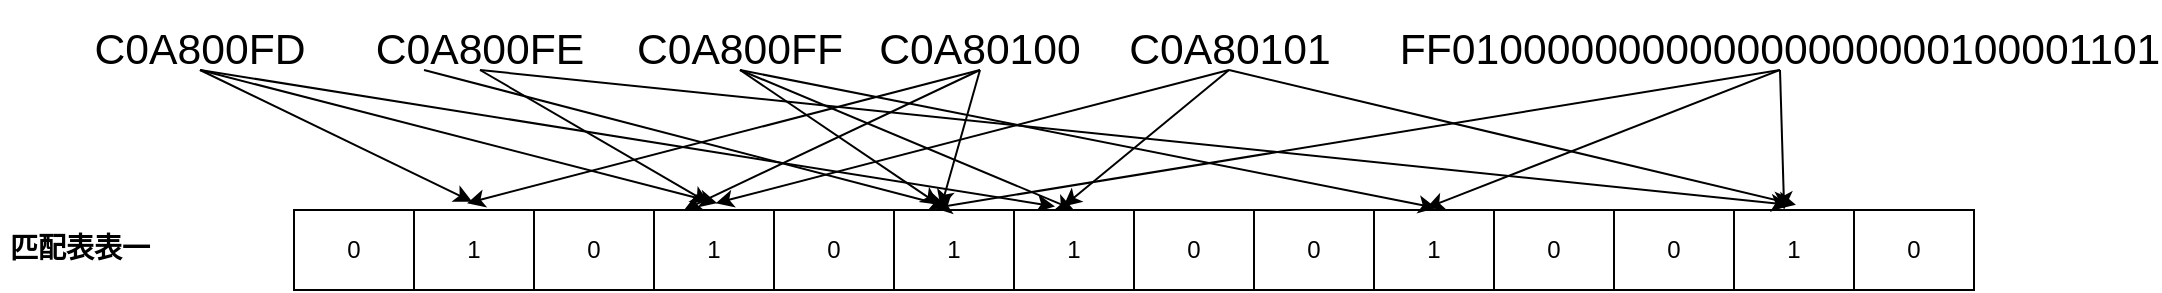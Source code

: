<mxfile version="15.3.8" type="github">
  <diagram id="q07BcQKShPwovpom667b" name="Page-1">
    <mxGraphModel dx="1550" dy="779" grid="1" gridSize="10" guides="1" tooltips="1" connect="1" arrows="1" fold="1" page="1" pageScale="1" pageWidth="1169" pageHeight="827" math="0" shadow="0">
      <root>
        <mxCell id="0" />
        <mxCell id="1" parent="0" />
        <mxCell id="WCq5Uz3L3FH48jPyyVg6-20" value="&lt;p class=&quot;MsoNormal&quot;&gt;&lt;span style=&quot;font-size: 16.0pt&quot;&gt;C0A800FD&lt;/span&gt;&lt;/p&gt;" style="text;html=1;strokeColor=none;fillColor=none;align=center;verticalAlign=middle;whiteSpace=wrap;rounded=0;" vertex="1" parent="1">
          <mxGeometry x="98" y="190" width="40" height="20" as="geometry" />
        </mxCell>
        <mxCell id="WCq5Uz3L3FH48jPyyVg6-24" value="" style="endArrow=classic;html=1;exitX=0.5;exitY=1;exitDx=0;exitDy=0;entryX=0.825;entryY=-0.045;entryDx=0;entryDy=0;entryPerimeter=0;" edge="1" parent="1" source="WCq5Uz3L3FH48jPyyVg6-20">
          <mxGeometry width="50" height="50" relative="1" as="geometry">
            <mxPoint x="470" y="330" as="sourcePoint" />
            <mxPoint x="545.5" y="278.2" as="targetPoint" />
          </mxGeometry>
        </mxCell>
        <mxCell id="WCq5Uz3L3FH48jPyyVg6-25" value="" style="endArrow=classic;html=1;exitX=0.5;exitY=1;exitDx=0;exitDy=0;entryX=0.252;entryY=-0.085;entryDx=0;entryDy=0;entryPerimeter=0;" edge="1" parent="1" source="WCq5Uz3L3FH48jPyyVg6-20" target="WCq5Uz3L3FH48jPyyVg6-37">
          <mxGeometry width="50" height="50" relative="1" as="geometry">
            <mxPoint x="470" y="330" as="sourcePoint" />
            <mxPoint x="200" y="270" as="targetPoint" />
          </mxGeometry>
        </mxCell>
        <mxCell id="WCq5Uz3L3FH48jPyyVg6-27" value="" style="endArrow=classic;html=1;exitX=0.5;exitY=1;exitDx=0;exitDy=0;entryX=0.106;entryY=-0.105;entryDx=0;entryDy=0;entryPerimeter=0;" edge="1" parent="1" source="WCq5Uz3L3FH48jPyyVg6-20" target="WCq5Uz3L3FH48jPyyVg6-37">
          <mxGeometry width="50" height="50" relative="1" as="geometry">
            <mxPoint x="470" y="330" as="sourcePoint" />
            <mxPoint x="127" y="277.4" as="targetPoint" />
          </mxGeometry>
        </mxCell>
        <mxCell id="WCq5Uz3L3FH48jPyyVg6-28" value="&lt;p class=&quot;MsoNormal&quot;&gt;&lt;span style=&quot;font-size: 16.0pt&quot;&gt;C0A800FE&lt;/span&gt;&lt;/p&gt;" style="text;html=1;strokeColor=none;fillColor=none;align=center;verticalAlign=middle;whiteSpace=wrap;rounded=0;" vertex="1" parent="1">
          <mxGeometry x="238" y="190" width="40" height="20" as="geometry" />
        </mxCell>
        <mxCell id="WCq5Uz3L3FH48jPyyVg6-36" value="" style="shape=table;startSize=0;container=1;collapsible=0;childLayout=tableLayout;" vertex="1" parent="1">
          <mxGeometry x="165" y="280" width="840" height="40" as="geometry" />
        </mxCell>
        <mxCell id="WCq5Uz3L3FH48jPyyVg6-37" value="" style="shape=partialRectangle;collapsible=0;dropTarget=0;pointerEvents=0;fillColor=none;top=0;left=0;bottom=0;right=0;points=[[0,0.5],[1,0.5]];portConstraint=eastwest;" vertex="1" parent="WCq5Uz3L3FH48jPyyVg6-36">
          <mxGeometry width="840" height="40" as="geometry" />
        </mxCell>
        <mxCell id="WCq5Uz3L3FH48jPyyVg6-38" value="0" style="shape=partialRectangle;html=1;whiteSpace=wrap;connectable=0;overflow=hidden;fillColor=none;top=0;left=0;bottom=0;right=0;pointerEvents=1;" vertex="1" parent="WCq5Uz3L3FH48jPyyVg6-37">
          <mxGeometry width="60" height="40" as="geometry">
            <mxRectangle width="60" height="40" as="alternateBounds" />
          </mxGeometry>
        </mxCell>
        <mxCell id="WCq5Uz3L3FH48jPyyVg6-39" value="1" style="shape=partialRectangle;html=1;whiteSpace=wrap;connectable=0;overflow=hidden;fillColor=none;top=0;left=0;bottom=0;right=0;pointerEvents=1;" vertex="1" parent="WCq5Uz3L3FH48jPyyVg6-37">
          <mxGeometry x="60" width="60" height="40" as="geometry">
            <mxRectangle width="60" height="40" as="alternateBounds" />
          </mxGeometry>
        </mxCell>
        <mxCell id="WCq5Uz3L3FH48jPyyVg6-40" value="0" style="shape=partialRectangle;html=1;whiteSpace=wrap;connectable=0;overflow=hidden;fillColor=none;top=0;left=0;bottom=0;right=0;pointerEvents=1;" vertex="1" parent="WCq5Uz3L3FH48jPyyVg6-37">
          <mxGeometry x="120" width="60" height="40" as="geometry">
            <mxRectangle width="60" height="40" as="alternateBounds" />
          </mxGeometry>
        </mxCell>
        <mxCell id="WCq5Uz3L3FH48jPyyVg6-41" value="1" style="shape=partialRectangle;html=1;whiteSpace=wrap;connectable=0;overflow=hidden;fillColor=none;top=0;left=0;bottom=0;right=0;pointerEvents=1;" vertex="1" parent="WCq5Uz3L3FH48jPyyVg6-37">
          <mxGeometry x="180" width="60" height="40" as="geometry">
            <mxRectangle width="60" height="40" as="alternateBounds" />
          </mxGeometry>
        </mxCell>
        <mxCell id="WCq5Uz3L3FH48jPyyVg6-42" value="0" style="shape=partialRectangle;html=1;whiteSpace=wrap;connectable=0;overflow=hidden;fillColor=none;top=0;left=0;bottom=0;right=0;pointerEvents=1;" vertex="1" parent="WCq5Uz3L3FH48jPyyVg6-37">
          <mxGeometry x="240" width="60" height="40" as="geometry">
            <mxRectangle width="60" height="40" as="alternateBounds" />
          </mxGeometry>
        </mxCell>
        <mxCell id="WCq5Uz3L3FH48jPyyVg6-43" value="1" style="shape=partialRectangle;html=1;whiteSpace=wrap;connectable=0;overflow=hidden;fillColor=none;top=0;left=0;bottom=0;right=0;pointerEvents=1;" vertex="1" parent="WCq5Uz3L3FH48jPyyVg6-37">
          <mxGeometry x="300" width="60" height="40" as="geometry">
            <mxRectangle width="60" height="40" as="alternateBounds" />
          </mxGeometry>
        </mxCell>
        <mxCell id="WCq5Uz3L3FH48jPyyVg6-44" value="1" style="shape=partialRectangle;html=1;whiteSpace=wrap;connectable=0;overflow=hidden;fillColor=none;top=0;left=0;bottom=0;right=0;pointerEvents=1;" vertex="1" parent="WCq5Uz3L3FH48jPyyVg6-37">
          <mxGeometry x="360" width="60" height="40" as="geometry">
            <mxRectangle width="60" height="40" as="alternateBounds" />
          </mxGeometry>
        </mxCell>
        <mxCell id="WCq5Uz3L3FH48jPyyVg6-45" value="0" style="shape=partialRectangle;html=1;whiteSpace=wrap;connectable=0;overflow=hidden;fillColor=none;top=0;left=0;bottom=0;right=0;pointerEvents=1;" vertex="1" parent="WCq5Uz3L3FH48jPyyVg6-37">
          <mxGeometry x="420" width="60" height="40" as="geometry">
            <mxRectangle width="60" height="40" as="alternateBounds" />
          </mxGeometry>
        </mxCell>
        <mxCell id="WCq5Uz3L3FH48jPyyVg6-46" value="0" style="shape=partialRectangle;html=1;whiteSpace=wrap;connectable=0;overflow=hidden;fillColor=none;top=0;left=0;bottom=0;right=0;pointerEvents=1;" vertex="1" parent="WCq5Uz3L3FH48jPyyVg6-37">
          <mxGeometry x="480" width="60" height="40" as="geometry">
            <mxRectangle width="60" height="40" as="alternateBounds" />
          </mxGeometry>
        </mxCell>
        <mxCell id="WCq5Uz3L3FH48jPyyVg6-47" value="1" style="shape=partialRectangle;html=1;whiteSpace=wrap;connectable=0;overflow=hidden;fillColor=none;top=0;left=0;bottom=0;right=0;pointerEvents=1;" vertex="1" parent="WCq5Uz3L3FH48jPyyVg6-37">
          <mxGeometry x="540" width="60" height="40" as="geometry">
            <mxRectangle width="60" height="40" as="alternateBounds" />
          </mxGeometry>
        </mxCell>
        <mxCell id="WCq5Uz3L3FH48jPyyVg6-48" value="0" style="shape=partialRectangle;html=1;whiteSpace=wrap;connectable=0;overflow=hidden;fillColor=none;top=0;left=0;bottom=0;right=0;pointerEvents=1;" vertex="1" parent="WCq5Uz3L3FH48jPyyVg6-37">
          <mxGeometry x="600" width="60" height="40" as="geometry">
            <mxRectangle width="60" height="40" as="alternateBounds" />
          </mxGeometry>
        </mxCell>
        <mxCell id="WCq5Uz3L3FH48jPyyVg6-49" value="0" style="shape=partialRectangle;html=1;whiteSpace=wrap;connectable=0;overflow=hidden;fillColor=none;top=0;left=0;bottom=0;right=0;pointerEvents=1;" vertex="1" parent="WCq5Uz3L3FH48jPyyVg6-37">
          <mxGeometry x="660" width="60" height="40" as="geometry">
            <mxRectangle width="60" height="40" as="alternateBounds" />
          </mxGeometry>
        </mxCell>
        <mxCell id="WCq5Uz3L3FH48jPyyVg6-50" value="1" style="shape=partialRectangle;html=1;whiteSpace=wrap;connectable=0;overflow=hidden;fillColor=none;top=0;left=0;bottom=0;right=0;pointerEvents=1;" vertex="1" parent="WCq5Uz3L3FH48jPyyVg6-37">
          <mxGeometry x="720" width="60" height="40" as="geometry">
            <mxRectangle width="60" height="40" as="alternateBounds" />
          </mxGeometry>
        </mxCell>
        <mxCell id="WCq5Uz3L3FH48jPyyVg6-51" value="0" style="shape=partialRectangle;html=1;whiteSpace=wrap;connectable=0;overflow=hidden;fillColor=none;top=0;left=0;bottom=0;right=0;pointerEvents=1;" vertex="1" parent="WCq5Uz3L3FH48jPyyVg6-37">
          <mxGeometry x="780" width="60" height="40" as="geometry">
            <mxRectangle width="60" height="40" as="alternateBounds" />
          </mxGeometry>
        </mxCell>
        <mxCell id="WCq5Uz3L3FH48jPyyVg6-52" value="" style="endArrow=classic;html=1;exitX=0.5;exitY=1;exitDx=0;exitDy=0;entryX=0.247;entryY=-0.085;entryDx=0;entryDy=0;entryPerimeter=0;" edge="1" parent="1" source="WCq5Uz3L3FH48jPyyVg6-28" target="WCq5Uz3L3FH48jPyyVg6-37">
          <mxGeometry width="50" height="50" relative="1" as="geometry">
            <mxPoint x="470" y="250" as="sourcePoint" />
            <mxPoint x="520" y="200" as="targetPoint" />
          </mxGeometry>
        </mxCell>
        <mxCell id="WCq5Uz3L3FH48jPyyVg6-54" value="" style="endArrow=classic;html=1;entryX=0.389;entryY=-0.045;entryDx=0;entryDy=0;entryPerimeter=0;" edge="1" parent="1" target="WCq5Uz3L3FH48jPyyVg6-37">
          <mxGeometry width="50" height="50" relative="1" as="geometry">
            <mxPoint x="230" y="210" as="sourcePoint" />
            <mxPoint x="360" y="270" as="targetPoint" />
          </mxGeometry>
        </mxCell>
        <mxCell id="WCq5Uz3L3FH48jPyyVg6-55" value="" style="endArrow=classic;html=1;exitX=0.5;exitY=1;exitDx=0;exitDy=0;entryX=0.89;entryY=-0.065;entryDx=0;entryDy=0;entryPerimeter=0;" edge="1" parent="1" source="WCq5Uz3L3FH48jPyyVg6-28" target="WCq5Uz3L3FH48jPyyVg6-37">
          <mxGeometry width="50" height="50" relative="1" as="geometry">
            <mxPoint x="470" y="250" as="sourcePoint" />
            <mxPoint x="520" y="200" as="targetPoint" />
          </mxGeometry>
        </mxCell>
        <mxCell id="WCq5Uz3L3FH48jPyyVg6-56" value="" style="endArrow=classic;html=1;exitX=0.5;exitY=1;exitDx=0;exitDy=0;entryX=0.384;entryY=-0.065;entryDx=0;entryDy=0;entryPerimeter=0;" edge="1" parent="1" source="WCq5Uz3L3FH48jPyyVg6-57" target="WCq5Uz3L3FH48jPyyVg6-37">
          <mxGeometry width="50" height="50" relative="1" as="geometry">
            <mxPoint x="360" y="225" as="sourcePoint" />
            <mxPoint x="360" y="270" as="targetPoint" />
          </mxGeometry>
        </mxCell>
        <mxCell id="WCq5Uz3L3FH48jPyyVg6-57" value="&lt;span style=&quot;font-size: 21.333px&quot;&gt;C0A800FF&lt;/span&gt;" style="text;html=1;strokeColor=none;fillColor=none;align=center;verticalAlign=middle;whiteSpace=wrap;rounded=0;" vertex="1" parent="1">
          <mxGeometry x="368" y="190" width="40" height="20" as="geometry" />
        </mxCell>
        <mxCell id="WCq5Uz3L3FH48jPyyVg6-58" value="" style="endArrow=classic;html=1;entryX=0.464;entryY=-0.005;entryDx=0;entryDy=0;entryPerimeter=0;exitX=0.5;exitY=1;exitDx=0;exitDy=0;" edge="1" parent="1" source="WCq5Uz3L3FH48jPyyVg6-57" target="WCq5Uz3L3FH48jPyyVg6-37">
          <mxGeometry width="50" height="50" relative="1" as="geometry">
            <mxPoint x="470" y="200" as="sourcePoint" />
            <mxPoint x="520" y="150" as="targetPoint" />
          </mxGeometry>
        </mxCell>
        <mxCell id="WCq5Uz3L3FH48jPyyVg6-59" value="" style="endArrow=classic;html=1;exitX=0.5;exitY=1;exitDx=0;exitDy=0;entryX=0.68;entryY=-0.025;entryDx=0;entryDy=0;entryPerimeter=0;" edge="1" parent="1" source="WCq5Uz3L3FH48jPyyVg6-57" target="WCq5Uz3L3FH48jPyyVg6-37">
          <mxGeometry width="50" height="50" relative="1" as="geometry">
            <mxPoint x="470" y="200" as="sourcePoint" />
            <mxPoint x="520" y="150" as="targetPoint" />
          </mxGeometry>
        </mxCell>
        <mxCell id="WCq5Uz3L3FH48jPyyVg6-60" value="" style="endArrow=classic;html=1;exitX=0.5;exitY=1;exitDx=0;exitDy=0;entryX=0.385;entryY=-0.025;entryDx=0;entryDy=0;entryPerimeter=0;" edge="1" parent="1" source="WCq5Uz3L3FH48jPyyVg6-61" target="WCq5Uz3L3FH48jPyyVg6-37">
          <mxGeometry width="50" height="50" relative="1" as="geometry">
            <mxPoint x="500" y="230" as="sourcePoint" />
            <mxPoint x="430" y="280" as="targetPoint" />
          </mxGeometry>
        </mxCell>
        <mxCell id="WCq5Uz3L3FH48jPyyVg6-61" value="&lt;span style=&quot;font-size: 21.333px&quot;&gt;C0A80100&lt;/span&gt;" style="text;html=1;strokeColor=none;fillColor=none;align=center;verticalAlign=middle;whiteSpace=wrap;rounded=0;" vertex="1" parent="1">
          <mxGeometry x="488" y="190" width="40" height="20" as="geometry" />
        </mxCell>
        <mxCell id="WCq5Uz3L3FH48jPyyVg6-62" value="" style="endArrow=classic;html=1;exitX=0.5;exitY=1;exitDx=0;exitDy=0;" edge="1" parent="1" source="WCq5Uz3L3FH48jPyyVg6-61">
          <mxGeometry width="50" height="50" relative="1" as="geometry">
            <mxPoint x="470" y="190" as="sourcePoint" />
            <mxPoint x="360" y="280" as="targetPoint" />
          </mxGeometry>
        </mxCell>
        <mxCell id="WCq5Uz3L3FH48jPyyVg6-63" value="" style="endArrow=classic;html=1;exitX=0.5;exitY=1;exitDx=0;exitDy=0;entryX=0.103;entryY=-0.085;entryDx=0;entryDy=0;entryPerimeter=0;" edge="1" parent="1" source="WCq5Uz3L3FH48jPyyVg6-61" target="WCq5Uz3L3FH48jPyyVg6-37">
          <mxGeometry width="50" height="50" relative="1" as="geometry">
            <mxPoint x="470" y="190" as="sourcePoint" />
            <mxPoint x="520" y="140" as="targetPoint" />
          </mxGeometry>
        </mxCell>
        <mxCell id="WCq5Uz3L3FH48jPyyVg6-64" value="" style="endArrow=classic;html=1;exitX=0.5;exitY=1;exitDx=0;exitDy=0;entryX=0.894;entryY=-0.065;entryDx=0;entryDy=0;entryPerimeter=0;" edge="1" parent="1" source="WCq5Uz3L3FH48jPyyVg6-65" target="WCq5Uz3L3FH48jPyyVg6-37">
          <mxGeometry width="50" height="50" relative="1" as="geometry">
            <mxPoint x="610" y="240" as="sourcePoint" />
            <mxPoint x="670" y="250" as="targetPoint" />
          </mxGeometry>
        </mxCell>
        <mxCell id="WCq5Uz3L3FH48jPyyVg6-65" value="&lt;span style=&quot;font-size: 21.333px&quot;&gt;C0A80101&lt;/span&gt;" style="text;html=1;strokeColor=none;fillColor=none;align=center;verticalAlign=middle;whiteSpace=wrap;rounded=0;" vertex="1" parent="1">
          <mxGeometry x="612.5" y="190" width="40" height="20" as="geometry" />
        </mxCell>
        <mxCell id="WCq5Uz3L3FH48jPyyVg6-67" value="" style="endArrow=classic;html=1;exitX=0.5;exitY=1;exitDx=0;exitDy=0;entryX=0.458;entryY=-0.045;entryDx=0;entryDy=0;entryPerimeter=0;" edge="1" parent="1" source="WCq5Uz3L3FH48jPyyVg6-65" target="WCq5Uz3L3FH48jPyyVg6-37">
          <mxGeometry width="50" height="50" relative="1" as="geometry">
            <mxPoint x="470" y="170" as="sourcePoint" />
            <mxPoint x="520" y="120" as="targetPoint" />
          </mxGeometry>
        </mxCell>
        <mxCell id="WCq5Uz3L3FH48jPyyVg6-68" value="" style="endArrow=classic;html=1;exitX=0.5;exitY=1;exitDx=0;exitDy=0;entryX=0.251;entryY=-0.085;entryDx=0;entryDy=0;entryPerimeter=0;" edge="1" parent="1" source="WCq5Uz3L3FH48jPyyVg6-65" target="WCq5Uz3L3FH48jPyyVg6-37">
          <mxGeometry width="50" height="50" relative="1" as="geometry">
            <mxPoint x="470" y="170" as="sourcePoint" />
            <mxPoint x="250" y="270" as="targetPoint" />
          </mxGeometry>
        </mxCell>
        <mxCell id="WCq5Uz3L3FH48jPyyVg6-69" value="&lt;span style=&quot;font-size: 21.333px&quot;&gt;FF010000000000000000000100001101&lt;/span&gt;" style="text;html=1;strokeColor=none;fillColor=none;align=center;verticalAlign=middle;whiteSpace=wrap;rounded=0;" vertex="1" parent="1">
          <mxGeometry x="888" y="190" width="40" height="20" as="geometry" />
        </mxCell>
        <mxCell id="WCq5Uz3L3FH48jPyyVg6-70" value="" style="endArrow=classic;html=1;exitX=0.5;exitY=1;exitDx=0;exitDy=0;entryX=0.674;entryY=-0.025;entryDx=0;entryDy=0;entryPerimeter=0;" edge="1" parent="1" source="WCq5Uz3L3FH48jPyyVg6-69" target="WCq5Uz3L3FH48jPyyVg6-37">
          <mxGeometry width="50" height="50" relative="1" as="geometry">
            <mxPoint x="470" y="160" as="sourcePoint" />
            <mxPoint x="520" y="110" as="targetPoint" />
          </mxGeometry>
        </mxCell>
        <mxCell id="WCq5Uz3L3FH48jPyyVg6-71" value="" style="endArrow=classic;html=1;exitX=0.5;exitY=1;exitDx=0;exitDy=0;entryX=0.381;entryY=-0.025;entryDx=0;entryDy=0;entryPerimeter=0;" edge="1" parent="1" source="WCq5Uz3L3FH48jPyyVg6-69" target="WCq5Uz3L3FH48jPyyVg6-37">
          <mxGeometry width="50" height="50" relative="1" as="geometry">
            <mxPoint x="470" y="160" as="sourcePoint" />
            <mxPoint x="520" y="110" as="targetPoint" />
          </mxGeometry>
        </mxCell>
        <mxCell id="WCq5Uz3L3FH48jPyyVg6-72" value="" style="endArrow=classic;html=1;exitX=0.5;exitY=1;exitDx=0;exitDy=0;entryX=0.887;entryY=-0.005;entryDx=0;entryDy=0;entryPerimeter=0;" edge="1" parent="1" source="WCq5Uz3L3FH48jPyyVg6-69" target="WCq5Uz3L3FH48jPyyVg6-37">
          <mxGeometry width="50" height="50" relative="1" as="geometry">
            <mxPoint x="470" y="160" as="sourcePoint" />
            <mxPoint x="520" y="110" as="targetPoint" />
          </mxGeometry>
        </mxCell>
        <mxCell id="WCq5Uz3L3FH48jPyyVg6-73" value="&lt;font face=&quot;gb_2312&quot; data-font-src=&quot;https://www.onlinedown.net/iopdfbhjl/577658?module=download&amp;amp;t=website&quot; style=&quot;font-size: 14px&quot;&gt;&lt;b&gt;匹配表表一&lt;/b&gt;&lt;/font&gt;" style="text;html=1;strokeColor=none;fillColor=none;align=center;verticalAlign=middle;whiteSpace=wrap;rounded=0;" vertex="1" parent="1">
          <mxGeometry x="18" y="290" width="80" height="20" as="geometry" />
        </mxCell>
      </root>
    </mxGraphModel>
  </diagram>
</mxfile>
